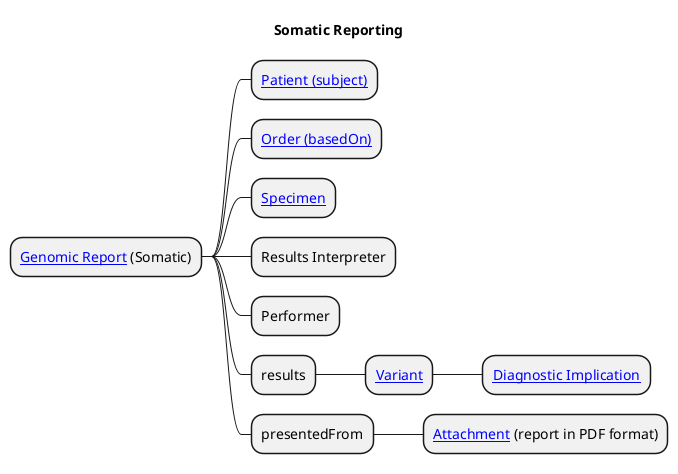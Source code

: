 @startmindmap

title "Somatic Reporting"

* [[StructureDefinition-DiagnosticReport.html Genomic Report]] (Somatic)
** [[StructureDefinition-Patient.html Patient (subject)]]
** [[StructureDefinition-ServiceRequest.html Order (basedOn)]]
** [[StructureDefinition-Specimen.html Specimen]]
** Results Interpreter
** Performer
** results
*** [[StructureDefinition-Observation-Variant.html Variant]]
**** [[StructureDefinition-Observation-DiagnosticImplication.html Diagnostic Implication]]
** presentedFrom
*** [[StructureDefinition-NWAttachment.html Attachment]] (report in PDF format)

@endmindmap
